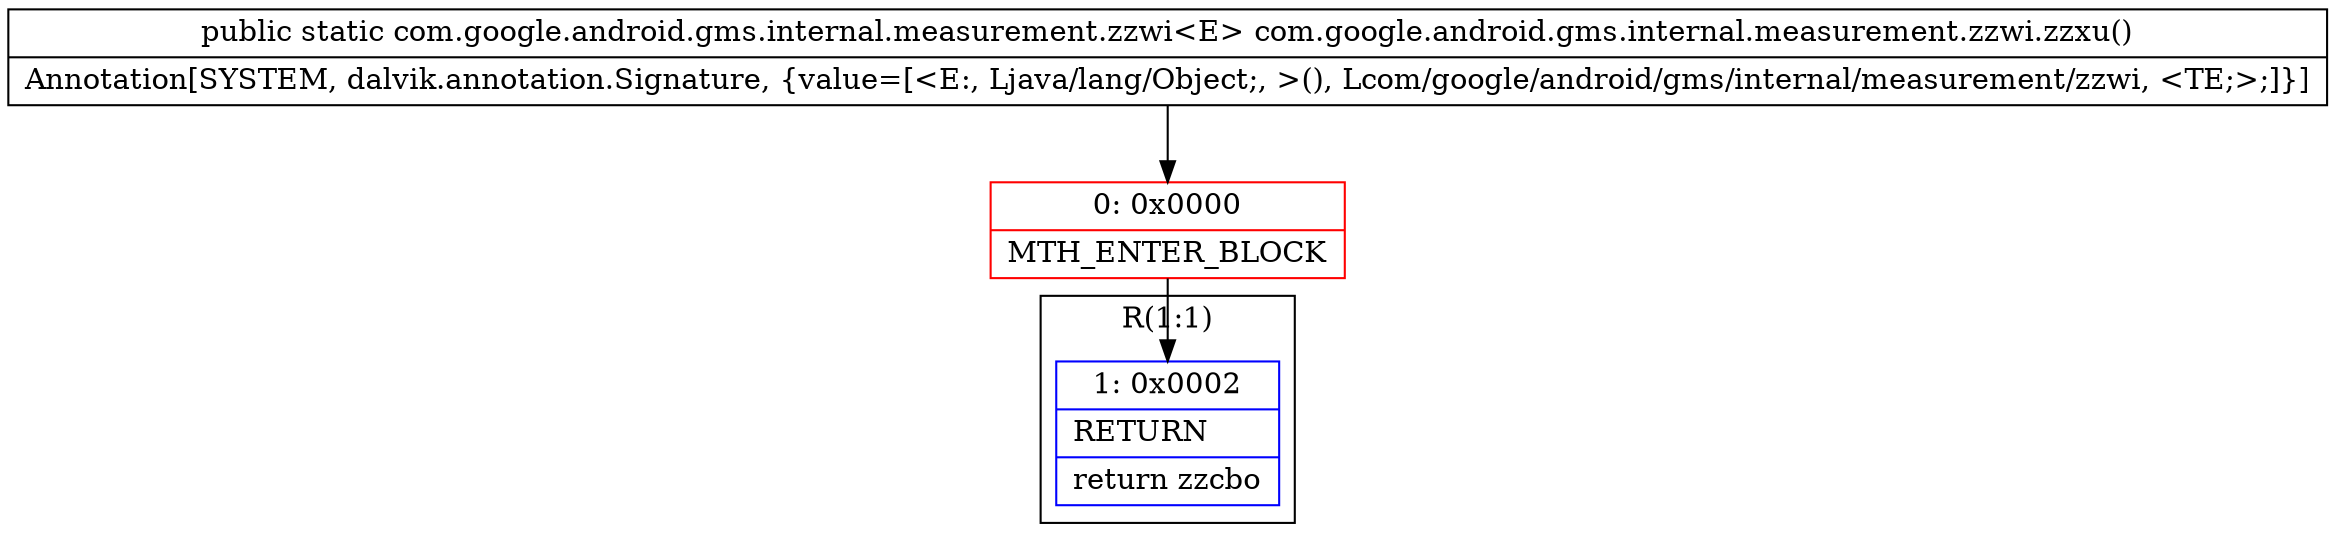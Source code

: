 digraph "CFG forcom.google.android.gms.internal.measurement.zzwi.zzxu()Lcom\/google\/android\/gms\/internal\/measurement\/zzwi;" {
subgraph cluster_Region_1076403996 {
label = "R(1:1)";
node [shape=record,color=blue];
Node_1 [shape=record,label="{1\:\ 0x0002|RETURN\l|return zzcbo\l}"];
}
Node_0 [shape=record,color=red,label="{0\:\ 0x0000|MTH_ENTER_BLOCK\l}"];
MethodNode[shape=record,label="{public static com.google.android.gms.internal.measurement.zzwi\<E\> com.google.android.gms.internal.measurement.zzwi.zzxu()  | Annotation[SYSTEM, dalvik.annotation.Signature, \{value=[\<E:, Ljava\/lang\/Object;, \>(), Lcom\/google\/android\/gms\/internal\/measurement\/zzwi, \<TE;\>;]\}]\l}"];
MethodNode -> Node_0;
Node_0 -> Node_1;
}


